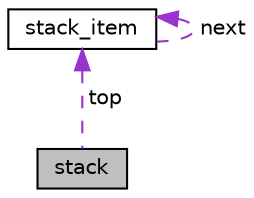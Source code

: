digraph "stack"
{
  edge [fontname="Helvetica",fontsize="10",labelfontname="Helvetica",labelfontsize="10"];
  node [fontname="Helvetica",fontsize="10",shape=record];
  Node1 [label="stack",height=0.2,width=0.4,color="black", fillcolor="grey75", style="filled", fontcolor="black"];
  Node2 -> Node1 [dir="back",color="darkorchid3",fontsize="10",style="dashed",label=" top" ];
  Node2 [label="stack_item",height=0.2,width=0.4,color="black", fillcolor="white", style="filled",URL="$structstack__item.html"];
  Node2 -> Node2 [dir="back",color="darkorchid3",fontsize="10",style="dashed",label=" next" ];
}

